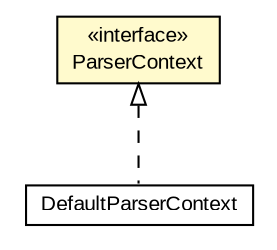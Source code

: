 #!/usr/local/bin/dot
#
# Class diagram 
# Generated by UMLGraph version R5_6-24-gf6e263 (http://www.umlgraph.org/)
#

digraph G {
	edge [fontname="arial",fontsize=10,labelfontname="arial",labelfontsize=10];
	node [fontname="arial",fontsize=10,shape=plaintext];
	nodesep=0.25;
	ranksep=0.5;
	// net.trajano.jetng.ParserContext
	c455 [label=<<table title="net.trajano.jetng.ParserContext" border="0" cellborder="1" cellspacing="0" cellpadding="2" port="p" bgcolor="lemonChiffon" href="./ParserContext.html">
		<tr><td><table border="0" cellspacing="0" cellpadding="1">
<tr><td align="center" balign="center"> &#171;interface&#187; </td></tr>
<tr><td align="center" balign="center"> ParserContext </td></tr>
		</table></td></tr>
		</table>>, URL="./ParserContext.html", fontname="arial", fontcolor="black", fontsize=10.0];
	// net.trajano.jetng.internal.DefaultParserContext
	c466 [label=<<table title="net.trajano.jetng.internal.DefaultParserContext" border="0" cellborder="1" cellspacing="0" cellpadding="2" port="p" href="./internal/DefaultParserContext.html">
		<tr><td><table border="0" cellspacing="0" cellpadding="1">
<tr><td align="center" balign="center"> DefaultParserContext </td></tr>
		</table></td></tr>
		</table>>, URL="./internal/DefaultParserContext.html", fontname="arial", fontcolor="black", fontsize=10.0];
	//net.trajano.jetng.internal.DefaultParserContext implements net.trajano.jetng.ParserContext
	c455:p -> c466:p [dir=back,arrowtail=empty,style=dashed];
}

